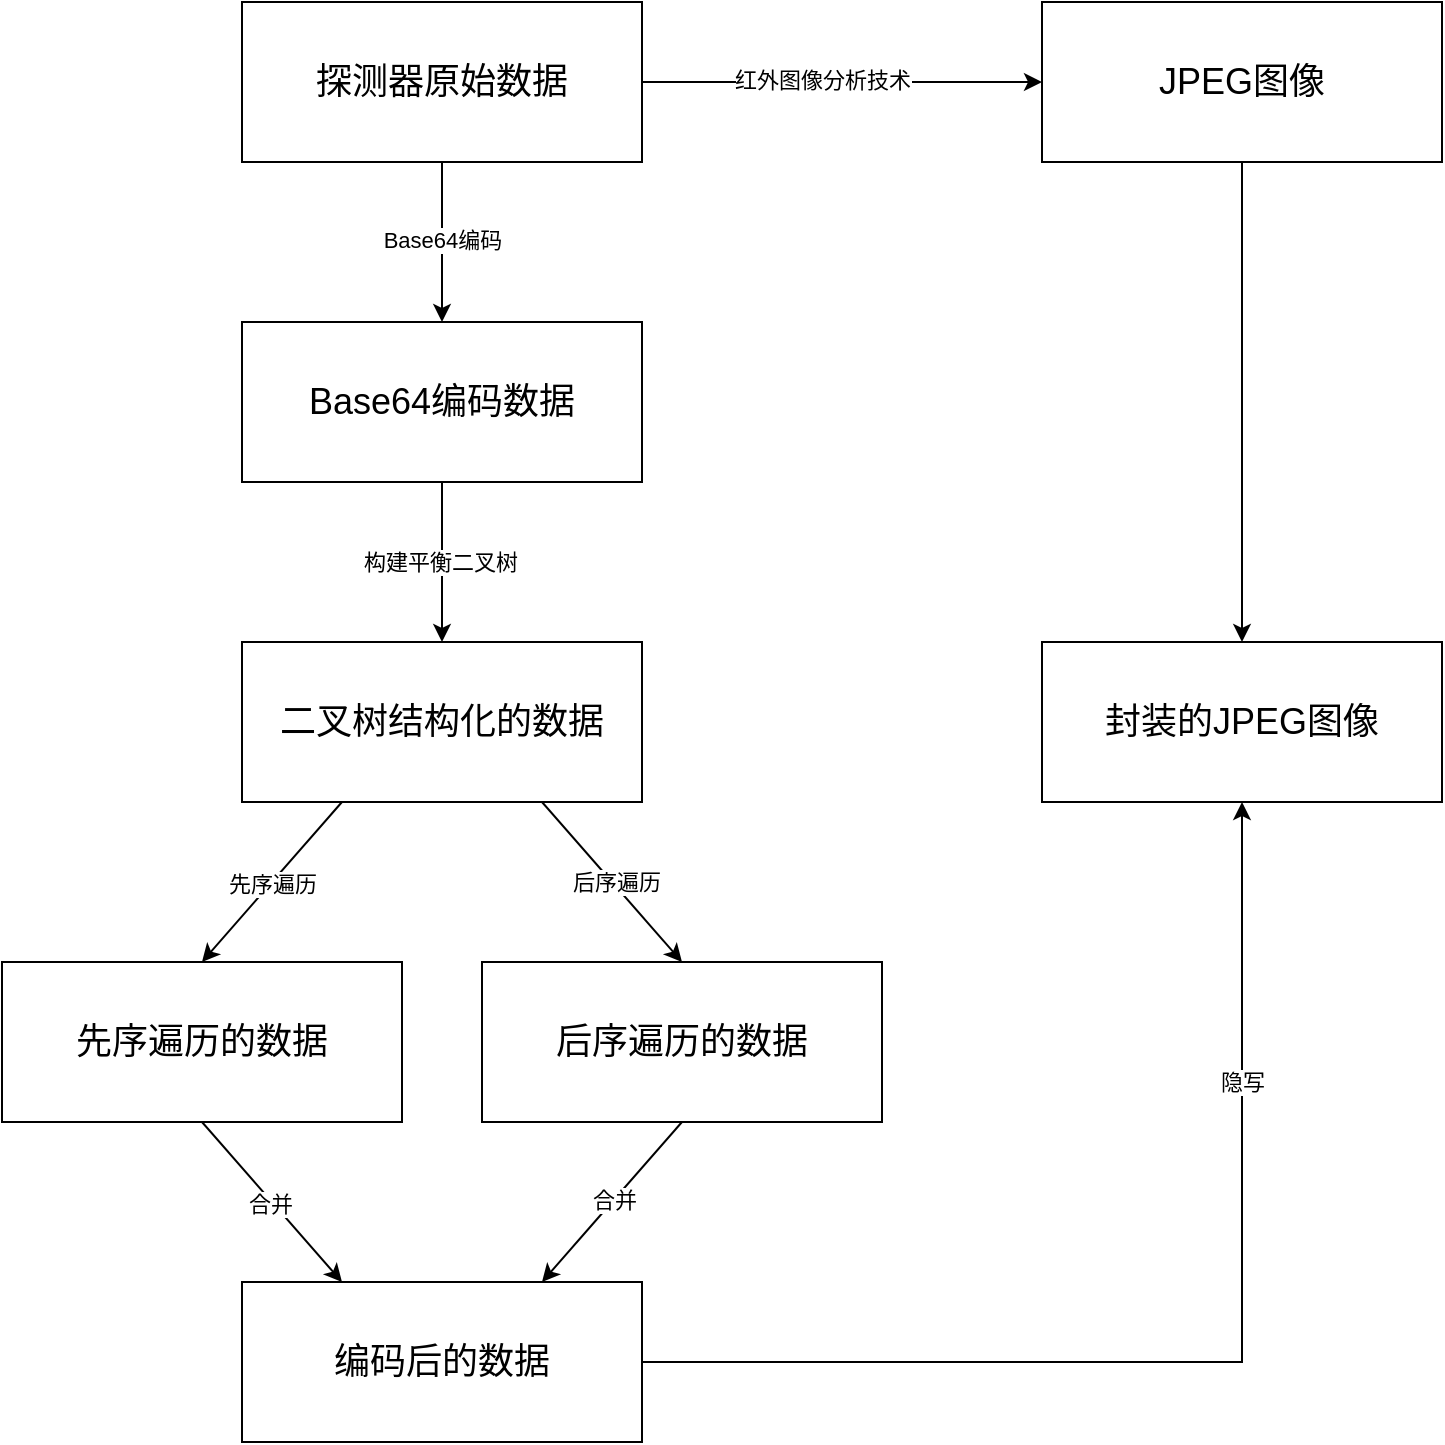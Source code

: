 <mxfile version="22.1.18" type="device">
  <diagram name="第 1 页" id="xdJYr5QnFgsM4oIX343_">
    <mxGraphModel dx="1185" dy="683" grid="1" gridSize="10" guides="1" tooltips="1" connect="1" arrows="1" fold="1" page="1" pageScale="1" pageWidth="827" pageHeight="1169" math="0" shadow="0">
      <root>
        <mxCell id="0" />
        <mxCell id="1" parent="0" />
        <mxCell id="MzzEwMtkRJMroe7wmz-U-1" value="&lt;font style=&quot;font-size: 18px;&quot;&gt;探测器原始数据&lt;/font&gt;" style="rounded=0;whiteSpace=wrap;html=1;" parent="1" vertex="1">
          <mxGeometry x="160" y="40" width="200" height="80" as="geometry" />
        </mxCell>
        <mxCell id="MzzEwMtkRJMroe7wmz-U-2" value="&lt;font style=&quot;font-size: 18px;&quot;&gt;Base64编码数据&lt;/font&gt;" style="rounded=0;whiteSpace=wrap;html=1;" parent="1" vertex="1">
          <mxGeometry x="160" y="200" width="200" height="80" as="geometry" />
        </mxCell>
        <mxCell id="MzzEwMtkRJMroe7wmz-U-3" value="" style="endArrow=classic;html=1;rounded=0;exitX=0.5;exitY=1;exitDx=0;exitDy=0;entryX=0.5;entryY=0;entryDx=0;entryDy=0;" parent="1" source="MzzEwMtkRJMroe7wmz-U-1" target="MzzEwMtkRJMroe7wmz-U-2" edge="1">
          <mxGeometry width="50" height="50" relative="1" as="geometry">
            <mxPoint x="430" y="170" as="sourcePoint" />
            <mxPoint x="480" y="120" as="targetPoint" />
          </mxGeometry>
        </mxCell>
        <mxCell id="MzzEwMtkRJMroe7wmz-U-5" value="Base64编码" style="edgeLabel;html=1;align=center;verticalAlign=middle;resizable=0;points=[];" parent="MzzEwMtkRJMroe7wmz-U-3" vertex="1" connectable="0">
          <mxGeometry x="-0.019" relative="1" as="geometry">
            <mxPoint as="offset" />
          </mxGeometry>
        </mxCell>
        <mxCell id="MzzEwMtkRJMroe7wmz-U-6" value="&lt;span style=&quot;font-size: 18px;&quot;&gt;二叉树结构化的数据&lt;/span&gt;" style="rounded=0;whiteSpace=wrap;html=1;" parent="1" vertex="1">
          <mxGeometry x="160" y="360" width="200" height="80" as="geometry" />
        </mxCell>
        <mxCell id="koFIYUmSVM0WMnowv7MK-1" value="" style="endArrow=classic;html=1;rounded=0;exitX=0.5;exitY=1;exitDx=0;exitDy=0;entryX=0.5;entryY=0;entryDx=0;entryDy=0;" parent="1" source="MzzEwMtkRJMroe7wmz-U-2" target="MzzEwMtkRJMroe7wmz-U-6" edge="1">
          <mxGeometry width="50" height="50" relative="1" as="geometry">
            <mxPoint x="270" y="320" as="sourcePoint" />
            <mxPoint x="320" y="270" as="targetPoint" />
          </mxGeometry>
        </mxCell>
        <mxCell id="koFIYUmSVM0WMnowv7MK-2" value="构建平衡二叉树" style="edgeLabel;html=1;align=center;verticalAlign=middle;resizable=0;points=[];" parent="koFIYUmSVM0WMnowv7MK-1" vertex="1" connectable="0">
          <mxGeometry x="-0.001" y="-1" relative="1" as="geometry">
            <mxPoint as="offset" />
          </mxGeometry>
        </mxCell>
        <mxCell id="vl9c6h8ouT2UnFQykZ5D-2" value="" style="endArrow=classic;html=1;rounded=0;entryX=0.5;entryY=0;entryDx=0;entryDy=0;exitX=0.25;exitY=1;exitDx=0;exitDy=0;" parent="1" source="MzzEwMtkRJMroe7wmz-U-6" target="vl9c6h8ouT2UnFQykZ5D-3" edge="1">
          <mxGeometry width="50" height="50" relative="1" as="geometry">
            <mxPoint x="250" y="520" as="sourcePoint" />
            <mxPoint x="300" y="470" as="targetPoint" />
          </mxGeometry>
        </mxCell>
        <mxCell id="vl9c6h8ouT2UnFQykZ5D-6" value="先序遍历" style="edgeLabel;html=1;align=center;verticalAlign=middle;resizable=0;points=[];" parent="vl9c6h8ouT2UnFQykZ5D-2" vertex="1" connectable="0">
          <mxGeometry x="0.009" relative="1" as="geometry">
            <mxPoint as="offset" />
          </mxGeometry>
        </mxCell>
        <mxCell id="vl9c6h8ouT2UnFQykZ5D-3" value="&lt;span style=&quot;font-size: 18px;&quot;&gt;先序遍历的数据&lt;/span&gt;" style="rounded=0;whiteSpace=wrap;html=1;" parent="1" vertex="1">
          <mxGeometry x="40" y="520" width="200" height="80" as="geometry" />
        </mxCell>
        <mxCell id="vl9c6h8ouT2UnFQykZ5D-4" value="&lt;span style=&quot;font-size: 18px;&quot;&gt;后序遍历的数据&lt;/span&gt;" style="rounded=0;whiteSpace=wrap;html=1;" parent="1" vertex="1">
          <mxGeometry x="280" y="520" width="200" height="80" as="geometry" />
        </mxCell>
        <mxCell id="vl9c6h8ouT2UnFQykZ5D-5" value="" style="endArrow=classic;html=1;rounded=0;exitX=0.75;exitY=1;exitDx=0;exitDy=0;entryX=0.5;entryY=0;entryDx=0;entryDy=0;" parent="1" source="MzzEwMtkRJMroe7wmz-U-6" target="vl9c6h8ouT2UnFQykZ5D-4" edge="1">
          <mxGeometry width="50" height="50" relative="1" as="geometry">
            <mxPoint x="310" y="450" as="sourcePoint" />
            <mxPoint x="360" y="400" as="targetPoint" />
          </mxGeometry>
        </mxCell>
        <mxCell id="vl9c6h8ouT2UnFQykZ5D-7" value="后序遍历" style="edgeLabel;html=1;align=center;verticalAlign=middle;resizable=0;points=[];" parent="vl9c6h8ouT2UnFQykZ5D-5" vertex="1" connectable="0">
          <mxGeometry x="0.016" y="1" relative="1" as="geometry">
            <mxPoint as="offset" />
          </mxGeometry>
        </mxCell>
        <mxCell id="vl9c6h8ouT2UnFQykZ5D-8" value="&lt;span style=&quot;font-size: 18px;&quot;&gt;编码后的数据&lt;/span&gt;" style="rounded=0;whiteSpace=wrap;html=1;" parent="1" vertex="1">
          <mxGeometry x="160" y="680" width="200" height="80" as="geometry" />
        </mxCell>
        <mxCell id="vl9c6h8ouT2UnFQykZ5D-11" value="" style="endArrow=classic;html=1;rounded=0;exitX=0.5;exitY=1;exitDx=0;exitDy=0;entryX=0.25;entryY=0;entryDx=0;entryDy=0;" parent="1" source="vl9c6h8ouT2UnFQykZ5D-3" target="vl9c6h8ouT2UnFQykZ5D-8" edge="1">
          <mxGeometry width="50" height="50" relative="1" as="geometry">
            <mxPoint x="200" y="650" as="sourcePoint" />
            <mxPoint x="250" y="600" as="targetPoint" />
          </mxGeometry>
        </mxCell>
        <mxCell id="vl9c6h8ouT2UnFQykZ5D-13" value="合并" style="edgeLabel;html=1;align=center;verticalAlign=middle;resizable=0;points=[];" parent="vl9c6h8ouT2UnFQykZ5D-11" vertex="1" connectable="0">
          <mxGeometry x="-0.005" y="-1" relative="1" as="geometry">
            <mxPoint as="offset" />
          </mxGeometry>
        </mxCell>
        <mxCell id="vl9c6h8ouT2UnFQykZ5D-12" value="" style="endArrow=classic;html=1;rounded=0;entryX=0.75;entryY=0;entryDx=0;entryDy=0;exitX=0.5;exitY=1;exitDx=0;exitDy=0;" parent="1" source="vl9c6h8ouT2UnFQykZ5D-4" target="vl9c6h8ouT2UnFQykZ5D-8" edge="1">
          <mxGeometry width="50" height="50" relative="1" as="geometry">
            <mxPoint x="200" y="650" as="sourcePoint" />
            <mxPoint x="250" y="600" as="targetPoint" />
          </mxGeometry>
        </mxCell>
        <mxCell id="vl9c6h8ouT2UnFQykZ5D-14" value="合并" style="edgeLabel;html=1;align=center;verticalAlign=middle;resizable=0;points=[];" parent="vl9c6h8ouT2UnFQykZ5D-12" vertex="1" connectable="0">
          <mxGeometry x="-0.021" relative="1" as="geometry">
            <mxPoint as="offset" />
          </mxGeometry>
        </mxCell>
        <mxCell id="WGnxHTUc9GW3RpCpivGq-1" value="" style="endArrow=classic;html=1;rounded=0;exitX=1;exitY=0.5;exitDx=0;exitDy=0;entryX=0;entryY=0.5;entryDx=0;entryDy=0;" parent="1" source="MzzEwMtkRJMroe7wmz-U-1" target="WGnxHTUc9GW3RpCpivGq-3" edge="1">
          <mxGeometry width="50" height="50" relative="1" as="geometry">
            <mxPoint x="560" y="210" as="sourcePoint" />
            <mxPoint x="680" y="80" as="targetPoint" />
          </mxGeometry>
        </mxCell>
        <mxCell id="WGnxHTUc9GW3RpCpivGq-2" value="红外图像分析技术" style="edgeLabel;html=1;align=center;verticalAlign=middle;resizable=0;points=[];" parent="WGnxHTUc9GW3RpCpivGq-1" vertex="1" connectable="0">
          <mxGeometry x="-0.107" y="1" relative="1" as="geometry">
            <mxPoint as="offset" />
          </mxGeometry>
        </mxCell>
        <mxCell id="WGnxHTUc9GW3RpCpivGq-3" value="&lt;font style=&quot;font-size: 18px;&quot;&gt;JPEG图像&lt;/font&gt;" style="rounded=0;whiteSpace=wrap;html=1;" parent="1" vertex="1">
          <mxGeometry x="560" y="40" width="200" height="80" as="geometry" />
        </mxCell>
        <mxCell id="WGnxHTUc9GW3RpCpivGq-6" value="&lt;font style=&quot;font-size: 18px;&quot;&gt;封装的JPEG图像&lt;/font&gt;" style="rounded=0;whiteSpace=wrap;html=1;" parent="1" vertex="1">
          <mxGeometry x="560" y="360" width="200" height="80" as="geometry" />
        </mxCell>
        <mxCell id="WGnxHTUc9GW3RpCpivGq-7" value="" style="endArrow=classic;html=1;rounded=0;exitX=0.5;exitY=1;exitDx=0;exitDy=0;entryX=0.5;entryY=0;entryDx=0;entryDy=0;" parent="1" source="WGnxHTUc9GW3RpCpivGq-3" target="WGnxHTUc9GW3RpCpivGq-6" edge="1">
          <mxGeometry width="50" height="50" relative="1" as="geometry">
            <mxPoint x="730" y="400" as="sourcePoint" />
            <mxPoint x="780" y="350" as="targetPoint" />
          </mxGeometry>
        </mxCell>
        <mxCell id="WGnxHTUc9GW3RpCpivGq-8" value="" style="endArrow=classic;html=1;rounded=0;exitX=1;exitY=0.5;exitDx=0;exitDy=0;entryX=0.5;entryY=1;entryDx=0;entryDy=0;" parent="1" source="vl9c6h8ouT2UnFQykZ5D-8" target="WGnxHTUc9GW3RpCpivGq-6" edge="1">
          <mxGeometry width="50" height="50" relative="1" as="geometry">
            <mxPoint x="730" y="400" as="sourcePoint" />
            <mxPoint x="780" y="350" as="targetPoint" />
            <Array as="points">
              <mxPoint x="660" y="720" />
            </Array>
          </mxGeometry>
        </mxCell>
        <mxCell id="WGnxHTUc9GW3RpCpivGq-9" value="隐写" style="edgeLabel;html=1;align=center;verticalAlign=middle;resizable=0;points=[];" parent="WGnxHTUc9GW3RpCpivGq-8" vertex="1" connectable="0">
          <mxGeometry x="0.518" relative="1" as="geometry">
            <mxPoint as="offset" />
          </mxGeometry>
        </mxCell>
      </root>
    </mxGraphModel>
  </diagram>
</mxfile>
